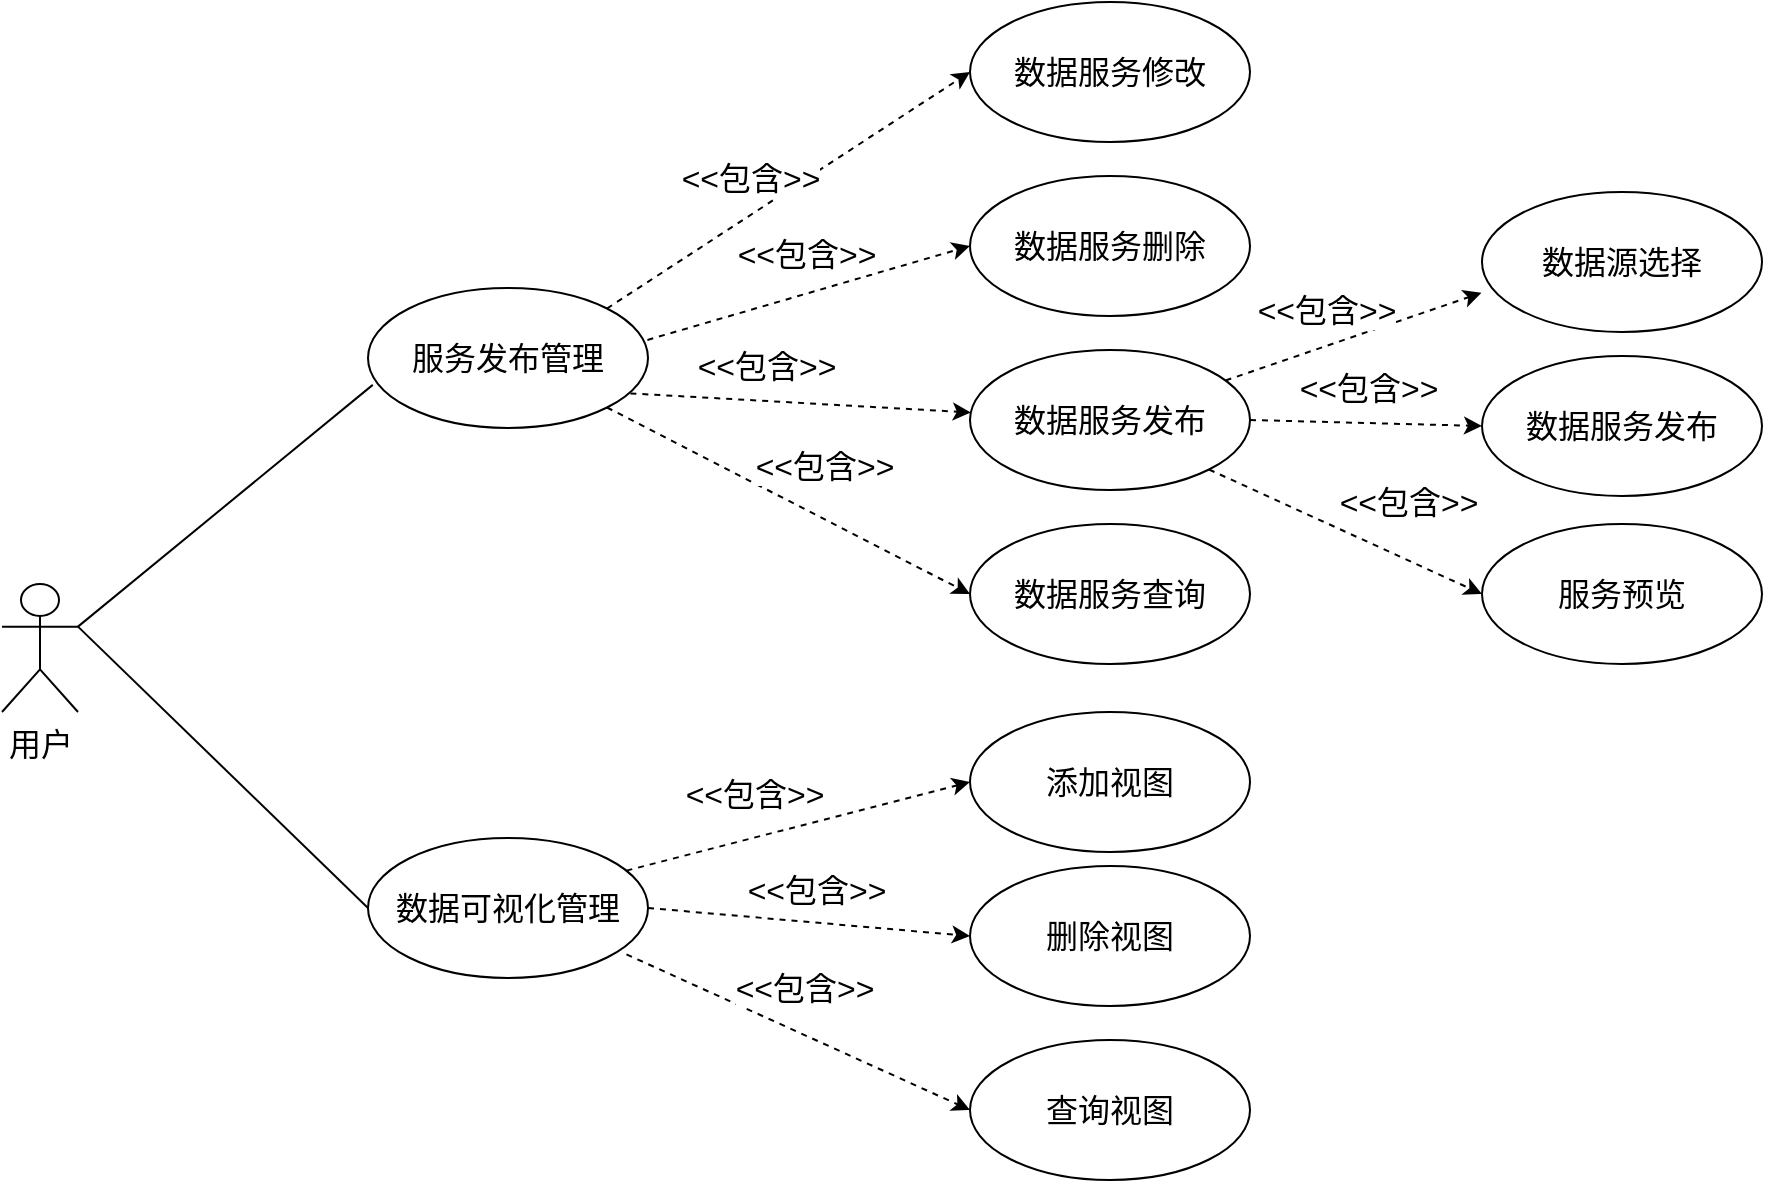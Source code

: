 <mxfile version="22.1.21" type="github">
  <diagram name="第 1 页" id="3ZxEWbqBLbdvhq-6wv4d">
    <mxGraphModel dx="1101" dy="639" grid="0" gridSize="10" guides="1" tooltips="1" connect="1" arrows="1" fold="1" page="1" pageScale="1" pageWidth="200000" pageHeight="200000" math="0" shadow="0">
      <root>
        <mxCell id="0" />
        <mxCell id="1" parent="0" />
        <mxCell id="laBx5j-lxXaf5YrroS2R-7" style="rounded=0;orthogonalLoop=1;jettySize=auto;html=1;entryX=0.017;entryY=0.692;entryDx=0;entryDy=0;entryPerimeter=0;endArrow=none;endFill=0;exitX=1;exitY=0.333;exitDx=0;exitDy=0;exitPerimeter=0;" edge="1" parent="1" source="laBx5j-lxXaf5YrroS2R-1" target="laBx5j-lxXaf5YrroS2R-6">
          <mxGeometry relative="1" as="geometry">
            <mxPoint x="182" y="335" as="sourcePoint" />
            <mxPoint x="336" y="243" as="targetPoint" />
          </mxGeometry>
        </mxCell>
        <mxCell id="laBx5j-lxXaf5YrroS2R-1" value="&lt;font style=&quot;font-size: 16px;&quot;&gt;用户&lt;/font&gt;" style="shape=umlActor;verticalLabelPosition=bottom;verticalAlign=top;html=1;outlineConnect=0;" vertex="1" parent="1">
          <mxGeometry x="136" y="356" width="38" height="64" as="geometry" />
        </mxCell>
        <mxCell id="laBx5j-lxXaf5YrroS2R-14" style="rounded=0;orthogonalLoop=1;jettySize=auto;html=1;exitX=1;exitY=0;exitDx=0;exitDy=0;entryX=0;entryY=0.5;entryDx=0;entryDy=0;dashed=1;" edge="1" parent="1" source="laBx5j-lxXaf5YrroS2R-6" target="laBx5j-lxXaf5YrroS2R-8">
          <mxGeometry relative="1" as="geometry" />
        </mxCell>
        <mxCell id="laBx5j-lxXaf5YrroS2R-15" value="&lt;font style=&quot;font-size: 16px;&quot;&gt;&amp;lt;&amp;lt;包含&amp;gt;&amp;gt;&lt;/font&gt;" style="edgeLabel;html=1;align=center;verticalAlign=middle;resizable=0;points=[];" vertex="1" connectable="0" parent="laBx5j-lxXaf5YrroS2R-14">
          <mxGeometry x="-0.182" y="2" relative="1" as="geometry">
            <mxPoint x="-2" y="-16" as="offset" />
          </mxGeometry>
        </mxCell>
        <mxCell id="laBx5j-lxXaf5YrroS2R-6" value="&lt;font style=&quot;font-size: 16px;&quot;&gt;服务发布管理&lt;/font&gt;" style="ellipse;whiteSpace=wrap;html=1;" vertex="1" parent="1">
          <mxGeometry x="319" y="208" width="140" height="70" as="geometry" />
        </mxCell>
        <mxCell id="laBx5j-lxXaf5YrroS2R-8" value="&lt;font style=&quot;font-size: 16px;&quot;&gt;数据服务修改&lt;/font&gt;" style="ellipse;whiteSpace=wrap;html=1;" vertex="1" parent="1">
          <mxGeometry x="620" y="65" width="140" height="70" as="geometry" />
        </mxCell>
        <mxCell id="laBx5j-lxXaf5YrroS2R-10" value="&lt;font style=&quot;font-size: 16px;&quot;&gt;数据服务删除&lt;/font&gt;" style="ellipse;whiteSpace=wrap;html=1;" vertex="1" parent="1">
          <mxGeometry x="620" y="152" width="140" height="70" as="geometry" />
        </mxCell>
        <mxCell id="laBx5j-lxXaf5YrroS2R-11" value="&lt;font style=&quot;font-size: 16px;&quot;&gt;数据服务发布&lt;/font&gt;" style="ellipse;whiteSpace=wrap;html=1;" vertex="1" parent="1">
          <mxGeometry x="620" y="239" width="140" height="70" as="geometry" />
        </mxCell>
        <mxCell id="laBx5j-lxXaf5YrroS2R-12" value="&lt;font style=&quot;font-size: 16px;&quot;&gt;数据服务查询&lt;/font&gt;" style="ellipse;whiteSpace=wrap;html=1;" vertex="1" parent="1">
          <mxGeometry x="620" y="326" width="140" height="70" as="geometry" />
        </mxCell>
        <mxCell id="laBx5j-lxXaf5YrroS2R-17" style="rounded=0;orthogonalLoop=1;jettySize=auto;html=1;exitX=0.998;exitY=0.371;exitDx=0;exitDy=0;dashed=1;exitPerimeter=0;entryX=0;entryY=0.5;entryDx=0;entryDy=0;" edge="1" parent="1" source="laBx5j-lxXaf5YrroS2R-6" target="laBx5j-lxXaf5YrroS2R-10">
          <mxGeometry relative="1" as="geometry">
            <mxPoint x="467" y="238" as="sourcePoint" />
            <mxPoint x="654" y="212" as="targetPoint" />
          </mxGeometry>
        </mxCell>
        <mxCell id="laBx5j-lxXaf5YrroS2R-18" value="&lt;font style=&quot;font-size: 16px;&quot;&gt;&amp;lt;&amp;lt;包含&amp;gt;&amp;gt;&lt;/font&gt;" style="edgeLabel;html=1;align=center;verticalAlign=middle;resizable=0;points=[];" vertex="1" connectable="0" parent="laBx5j-lxXaf5YrroS2R-17">
          <mxGeometry x="-0.182" y="2" relative="1" as="geometry">
            <mxPoint x="14" y="-22" as="offset" />
          </mxGeometry>
        </mxCell>
        <mxCell id="laBx5j-lxXaf5YrroS2R-19" style="rounded=0;orthogonalLoop=1;jettySize=auto;html=1;exitX=0.937;exitY=0.753;exitDx=0;exitDy=0;dashed=1;exitPerimeter=0;" edge="1" parent="1" source="laBx5j-lxXaf5YrroS2R-6" target="laBx5j-lxXaf5YrroS2R-11">
          <mxGeometry relative="1" as="geometry">
            <mxPoint x="453" y="278" as="sourcePoint" />
            <mxPoint x="669" y="184" as="targetPoint" />
          </mxGeometry>
        </mxCell>
        <mxCell id="laBx5j-lxXaf5YrroS2R-20" value="&lt;font style=&quot;font-size: 16px;&quot;&gt;&amp;lt;&amp;lt;包含&amp;gt;&amp;gt;&lt;/font&gt;" style="edgeLabel;html=1;align=center;verticalAlign=middle;resizable=0;points=[];" vertex="1" connectable="0" parent="laBx5j-lxXaf5YrroS2R-19">
          <mxGeometry x="-0.182" y="2" relative="1" as="geometry">
            <mxPoint x="-2" y="-16" as="offset" />
          </mxGeometry>
        </mxCell>
        <mxCell id="laBx5j-lxXaf5YrroS2R-21" style="rounded=0;orthogonalLoop=1;jettySize=auto;html=1;exitX=1;exitY=1;exitDx=0;exitDy=0;dashed=1;entryX=0;entryY=0.5;entryDx=0;entryDy=0;" edge="1" parent="1" source="laBx5j-lxXaf5YrroS2R-6" target="laBx5j-lxXaf5YrroS2R-12">
          <mxGeometry relative="1" as="geometry">
            <mxPoint x="416.999" y="343.996" as="sourcePoint" />
            <mxPoint x="645.08" y="375.46" as="targetPoint" />
          </mxGeometry>
        </mxCell>
        <mxCell id="laBx5j-lxXaf5YrroS2R-22" value="&lt;font style=&quot;font-size: 16px;&quot;&gt;&amp;lt;&amp;lt;包含&amp;gt;&amp;gt;&lt;/font&gt;" style="edgeLabel;html=1;align=center;verticalAlign=middle;resizable=0;points=[];" vertex="1" connectable="0" parent="laBx5j-lxXaf5YrroS2R-21">
          <mxGeometry x="-0.182" y="2" relative="1" as="geometry">
            <mxPoint x="33" y="-7" as="offset" />
          </mxGeometry>
        </mxCell>
        <mxCell id="laBx5j-lxXaf5YrroS2R-23" value="&lt;span style=&quot;font-size: 16px;&quot;&gt;数据可视化管理&lt;/span&gt;" style="ellipse;whiteSpace=wrap;html=1;" vertex="1" parent="1">
          <mxGeometry x="319" y="483" width="140" height="70" as="geometry" />
        </mxCell>
        <mxCell id="laBx5j-lxXaf5YrroS2R-24" style="rounded=0;orthogonalLoop=1;jettySize=auto;html=1;entryX=0;entryY=0.5;entryDx=0;entryDy=0;endArrow=none;endFill=0;exitX=1;exitY=0.333;exitDx=0;exitDy=0;exitPerimeter=0;" edge="1" parent="1" source="laBx5j-lxXaf5YrroS2R-1" target="laBx5j-lxXaf5YrroS2R-23">
          <mxGeometry relative="1" as="geometry">
            <mxPoint x="181" y="359" as="sourcePoint" />
            <mxPoint x="331" y="266" as="targetPoint" />
          </mxGeometry>
        </mxCell>
        <mxCell id="laBx5j-lxXaf5YrroS2R-26" value="&lt;span style=&quot;font-size: 16px;&quot;&gt;添加视图&lt;/span&gt;" style="ellipse;whiteSpace=wrap;html=1;" vertex="1" parent="1">
          <mxGeometry x="620" y="420" width="140" height="70" as="geometry" />
        </mxCell>
        <mxCell id="laBx5j-lxXaf5YrroS2R-27" value="&lt;span style=&quot;font-size: 16px;&quot;&gt;删除视图&lt;/span&gt;" style="ellipse;whiteSpace=wrap;html=1;" vertex="1" parent="1">
          <mxGeometry x="620" y="497" width="140" height="70" as="geometry" />
        </mxCell>
        <mxCell id="laBx5j-lxXaf5YrroS2R-28" value="&lt;span style=&quot;font-size: 16px;&quot;&gt;查询视图&lt;/span&gt;" style="ellipse;whiteSpace=wrap;html=1;" vertex="1" parent="1">
          <mxGeometry x="620" y="584" width="140" height="70" as="geometry" />
        </mxCell>
        <mxCell id="laBx5j-lxXaf5YrroS2R-29" style="rounded=0;orthogonalLoop=1;jettySize=auto;html=1;exitX=0.923;exitY=0.233;exitDx=0;exitDy=0;dashed=1;entryX=0;entryY=0.5;entryDx=0;entryDy=0;exitPerimeter=0;" edge="1" parent="1" source="laBx5j-lxXaf5YrroS2R-23" target="laBx5j-lxXaf5YrroS2R-26">
          <mxGeometry relative="1" as="geometry">
            <mxPoint x="449" y="278" as="sourcePoint" />
            <mxPoint x="630" y="371" as="targetPoint" />
          </mxGeometry>
        </mxCell>
        <mxCell id="laBx5j-lxXaf5YrroS2R-30" value="&lt;font style=&quot;font-size: 16px;&quot;&gt;&amp;lt;&amp;lt;包含&amp;gt;&amp;gt;&lt;/font&gt;" style="edgeLabel;html=1;align=center;verticalAlign=middle;resizable=0;points=[];" vertex="1" connectable="0" parent="laBx5j-lxXaf5YrroS2R-29">
          <mxGeometry x="-0.182" y="2" relative="1" as="geometry">
            <mxPoint x="-6" y="-19" as="offset" />
          </mxGeometry>
        </mxCell>
        <mxCell id="laBx5j-lxXaf5YrroS2R-32" style="rounded=0;orthogonalLoop=1;jettySize=auto;html=1;exitX=1;exitY=0.5;exitDx=0;exitDy=0;dashed=1;entryX=0;entryY=0.5;entryDx=0;entryDy=0;" edge="1" parent="1" source="laBx5j-lxXaf5YrroS2R-23" target="laBx5j-lxXaf5YrroS2R-27">
          <mxGeometry relative="1" as="geometry">
            <mxPoint x="458" y="509" as="sourcePoint" />
            <mxPoint x="630" y="465" as="targetPoint" />
          </mxGeometry>
        </mxCell>
        <mxCell id="laBx5j-lxXaf5YrroS2R-33" value="&lt;font style=&quot;font-size: 16px;&quot;&gt;&amp;lt;&amp;lt;包含&amp;gt;&amp;gt;&lt;/font&gt;" style="edgeLabel;html=1;align=center;verticalAlign=middle;resizable=0;points=[];" vertex="1" connectable="0" parent="laBx5j-lxXaf5YrroS2R-32">
          <mxGeometry x="-0.182" y="2" relative="1" as="geometry">
            <mxPoint x="18" y="-13" as="offset" />
          </mxGeometry>
        </mxCell>
        <mxCell id="laBx5j-lxXaf5YrroS2R-34" style="rounded=0;orthogonalLoop=1;jettySize=auto;html=1;exitX=0.923;exitY=0.831;exitDx=0;exitDy=0;dashed=1;entryX=0;entryY=0.5;entryDx=0;entryDy=0;exitPerimeter=0;" edge="1" parent="1" source="laBx5j-lxXaf5YrroS2R-23" target="laBx5j-lxXaf5YrroS2R-28">
          <mxGeometry relative="1" as="geometry">
            <mxPoint x="469" y="528" as="sourcePoint" />
            <mxPoint x="630" y="542" as="targetPoint" />
          </mxGeometry>
        </mxCell>
        <mxCell id="laBx5j-lxXaf5YrroS2R-35" value="&lt;font style=&quot;font-size: 16px;&quot;&gt;&amp;lt;&amp;lt;包含&amp;gt;&amp;gt;&lt;/font&gt;" style="edgeLabel;html=1;align=center;verticalAlign=middle;resizable=0;points=[];" vertex="1" connectable="0" parent="laBx5j-lxXaf5YrroS2R-34">
          <mxGeometry x="-0.182" y="2" relative="1" as="geometry">
            <mxPoint x="18" y="-13" as="offset" />
          </mxGeometry>
        </mxCell>
        <mxCell id="laBx5j-lxXaf5YrroS2R-36" value="&lt;font style=&quot;font-size: 16px;&quot;&gt;数据源选择&lt;/font&gt;" style="ellipse;whiteSpace=wrap;html=1;" vertex="1" parent="1">
          <mxGeometry x="876" y="160" width="140" height="70" as="geometry" />
        </mxCell>
        <mxCell id="laBx5j-lxXaf5YrroS2R-37" value="&lt;font style=&quot;font-size: 16px;&quot;&gt;数据服务发布&lt;/font&gt;" style="ellipse;whiteSpace=wrap;html=1;" vertex="1" parent="1">
          <mxGeometry x="876" y="242" width="140" height="70" as="geometry" />
        </mxCell>
        <mxCell id="laBx5j-lxXaf5YrroS2R-38" value="&lt;font style=&quot;font-size: 16px;&quot;&gt;服务预览&lt;/font&gt;" style="ellipse;whiteSpace=wrap;html=1;" vertex="1" parent="1">
          <mxGeometry x="876" y="326" width="140" height="70" as="geometry" />
        </mxCell>
        <mxCell id="laBx5j-lxXaf5YrroS2R-39" style="rounded=0;orthogonalLoop=1;jettySize=auto;html=1;dashed=1;entryX=-0.002;entryY=0.72;entryDx=0;entryDy=0;entryPerimeter=0;" edge="1" parent="1" source="laBx5j-lxXaf5YrroS2R-11" target="laBx5j-lxXaf5YrroS2R-36">
          <mxGeometry relative="1" as="geometry">
            <mxPoint x="460" y="271" as="sourcePoint" />
            <mxPoint x="630" y="280" as="targetPoint" />
          </mxGeometry>
        </mxCell>
        <mxCell id="laBx5j-lxXaf5YrroS2R-40" value="&lt;font style=&quot;font-size: 16px;&quot;&gt;&amp;lt;&amp;lt;包含&amp;gt;&amp;gt;&lt;/font&gt;" style="edgeLabel;html=1;align=center;verticalAlign=middle;resizable=0;points=[];" vertex="1" connectable="0" parent="laBx5j-lxXaf5YrroS2R-39">
          <mxGeometry x="-0.182" y="2" relative="1" as="geometry">
            <mxPoint x="-2" y="-16" as="offset" />
          </mxGeometry>
        </mxCell>
        <mxCell id="laBx5j-lxXaf5YrroS2R-41" style="rounded=0;orthogonalLoop=1;jettySize=auto;html=1;dashed=1;entryX=0;entryY=0.5;entryDx=0;entryDy=0;exitX=1;exitY=0.5;exitDx=0;exitDy=0;" edge="1" parent="1" source="laBx5j-lxXaf5YrroS2R-11" target="laBx5j-lxXaf5YrroS2R-37">
          <mxGeometry relative="1" as="geometry">
            <mxPoint x="758" y="264" as="sourcePoint" />
            <mxPoint x="886" y="220" as="targetPoint" />
          </mxGeometry>
        </mxCell>
        <mxCell id="laBx5j-lxXaf5YrroS2R-42" value="&lt;font style=&quot;font-size: 16px;&quot;&gt;&amp;lt;&amp;lt;包含&amp;gt;&amp;gt;&lt;/font&gt;" style="edgeLabel;html=1;align=center;verticalAlign=middle;resizable=0;points=[];" vertex="1" connectable="0" parent="laBx5j-lxXaf5YrroS2R-41">
          <mxGeometry x="-0.182" y="2" relative="1" as="geometry">
            <mxPoint x="11" y="-15" as="offset" />
          </mxGeometry>
        </mxCell>
        <mxCell id="laBx5j-lxXaf5YrroS2R-43" style="rounded=0;orthogonalLoop=1;jettySize=auto;html=1;dashed=1;entryX=0;entryY=0.5;entryDx=0;entryDy=0;exitX=1;exitY=1;exitDx=0;exitDy=0;" edge="1" parent="1" source="laBx5j-lxXaf5YrroS2R-11" target="laBx5j-lxXaf5YrroS2R-38">
          <mxGeometry relative="1" as="geometry">
            <mxPoint x="770" y="284" as="sourcePoint" />
            <mxPoint x="886" y="287" as="targetPoint" />
          </mxGeometry>
        </mxCell>
        <mxCell id="laBx5j-lxXaf5YrroS2R-44" value="&lt;font style=&quot;font-size: 16px;&quot;&gt;&amp;lt;&amp;lt;包含&amp;gt;&amp;gt;&lt;/font&gt;" style="edgeLabel;html=1;align=center;verticalAlign=middle;resizable=0;points=[];" vertex="1" connectable="0" parent="laBx5j-lxXaf5YrroS2R-43">
          <mxGeometry x="-0.182" y="2" relative="1" as="geometry">
            <mxPoint x="42" y="-8" as="offset" />
          </mxGeometry>
        </mxCell>
      </root>
    </mxGraphModel>
  </diagram>
</mxfile>
